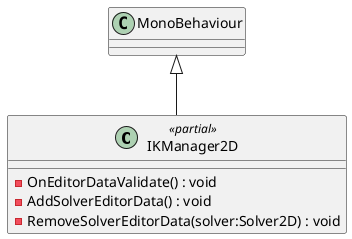 @startuml
class IKManager2D <<partial>> {
    - OnEditorDataValidate() : void
    - AddSolverEditorData() : void
    - RemoveSolverEditorData(solver:Solver2D) : void
}
MonoBehaviour <|-- IKManager2D
@enduml
